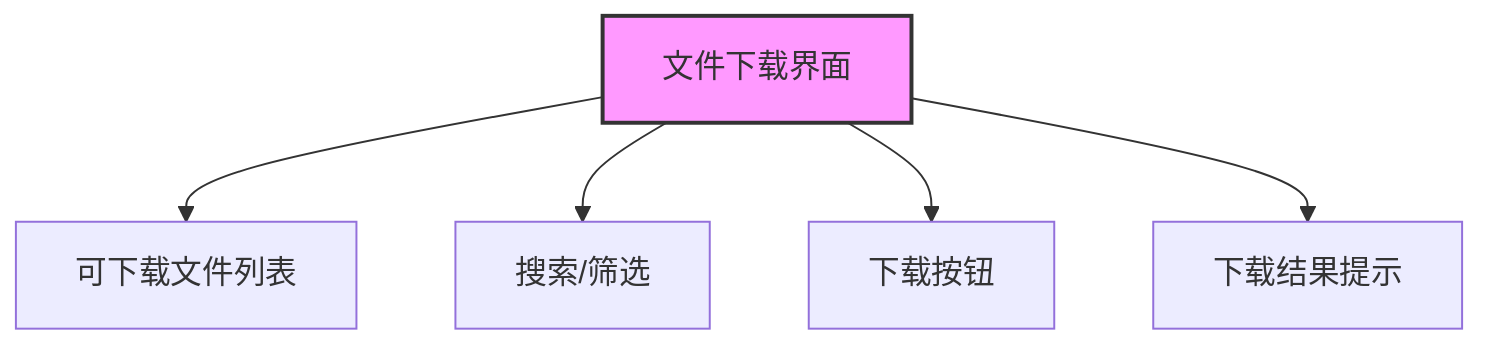 flowchart TD
    FD_UI[文件下载界面]
    FD_UI --> FD_List[可下载文件列表]
    FD_UI --> FD_Search[搜索/筛选]
    FD_UI --> FD_DownloadBtn[下载按钮]
    FD_UI --> FD_Result[下载结果提示]
    style FD_UI fill:#f9f,stroke:#333,stroke-width:2px
